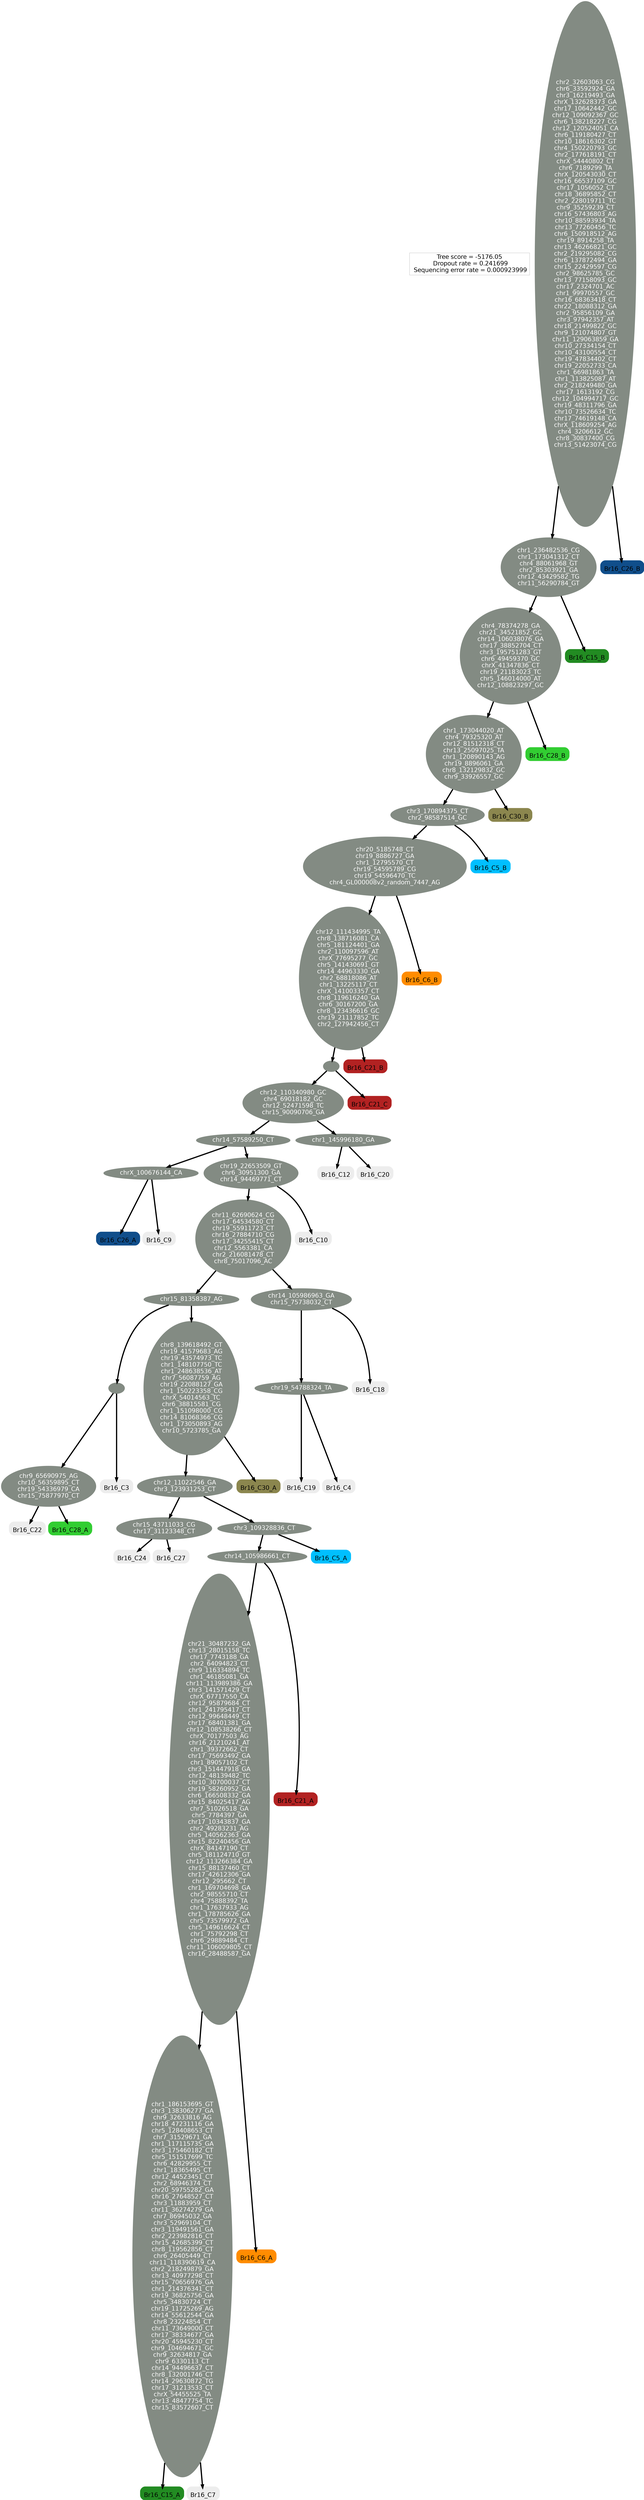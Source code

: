 digraph G {
node [color=gray, shape=box, fontcolor=black, fontsize=20, fontname=Helvetica];
scoreBox [label= "Tree score = -5176.05
 Dropout rate = 0.241699
 Sequencing error rate = 0.000923999"];
edge [penwidth=4];
node [color=honeydew4, style=filled, fontcolor=white, shape=oval];
27 [label="chr1_173044020_AT
chr4_79325320_AT
chr12_81512318_CT
chr13_25097025_TA
chr1_120890143_AG
chr19_8896061_GA
chr8_132129832_GC
chr9_33926557_GC
"];
28 [label="chr1_186153695_GT
chr3_138306277_GA
chr9_32633816_AG
chr18_47231116_GA
chr5_128408653_CT
chr7_31529671_GA
chr1_117115735_GA
chr3_175460182_CT
chr5_151517699_TC
chr6_42829955_CT
chr1_18365495_CT
chr12_44523451_CT
chr2_68946374_CT
chr20_59755282_GA
chr16_27648527_CT
chr3_11883959_CT
chr11_36274279_GA
chr7_86945032_GA
chr3_52969104_CT
chr3_119491561_GA
chr2_223982816_CT
chr15_42685399_CT
chr8_119562856_CT
chr6_26405449_CT
chr11_118390619_CA
chr2_218249879_GA
chr13_40977298_CT
chr15_70656976_GA
chr1_214376341_CT
chr19_36825756_GA
chr5_34830724_CT
chr19_11725269_AG
chr14_55612544_GA
chr8_23224854_CT
chr11_73649000_CT
chr17_38334677_GA
chr20_45945230_CT
chr9_104694671_GC
chr9_32634817_GA
chr9_6330113_CT
chr14_94496637_CT
chr8_132001746_CT
chr14_29630872_TG
chr17_31213533_CT
chrX_54455525_TA
chr13_48477754_TC
chr15_83572607_CT
"];
29 [label="chr9_65690975_AG
chr10_56359895_CT
chr19_54336979_CA
chr15_75877970_CT
"];
30 [label="chr14_105986661_CT
"];
31 [label="chr3_170894375_CT
chr2_98587514_GC
"];
32 [label="chr12_110340980_GC
chr4_69018182_GC
chr12_52471598_TC
chr15_90090706_GA
"];
33 [label="chr15_81358387_AG
"];
34 [label="chr20_5185748_CT
chr19_8886727_GA
chr1_12795570_CT
chr19_54595789_CG
chr19_54596470_TC
chr4_GL000008v2_random_7447_AG
"];
35 [label=""];
36 [label="chr11_62690624_CG
chr17_64534580_CT
chr19_55911723_CT
chr16_27884710_CG
chr17_34255415_CT
chr12_5563381_CA
chr2_216081478_CT
chr8_75017096_AC
"];
37 [label="chr12_111434995_TA
chr8_138716081_CA
chr5_181124401_GA
chr2_110097596_AT
chrX_77695277_GC
chr5_141430691_GT
chr14_44963330_GA
chr2_68818086_AT
chr1_13225117_CT
chrX_141003357_CT
chr8_119616240_GA
chr6_30167200_GA
chr8_123436616_GC
chr19_21117852_TC
chr2_127942456_CT
"];
38 [label="chr14_57589250_CT
"];
39 [label="chr19_54788324_TA
"];
40 [label=""];
41 [label="chr15_43711033_CG
chr17_31123348_CT
"];
42 [label="chrX_100676144_CA
"];
43 [label="chr14_105986963_GA
chr15_75738032_CT
"];
44 [label="chr12_11022546_GA
chr3_123931253_CT
"];
45 [label="chr3_109328836_CT
"];
46 [label="chr19_22653509_GT
chr6_30951300_GA
chr14_94469771_CT
"];
47 [label="chr8_139618492_GT
chr19_41579683_AG
chr19_43574973_TC
chr1_148107750_TC
chr1_248638536_AT
chr7_56087759_AG
chr19_22088127_GA
chr1_150223358_CG
chrX_54014563_TC
chr6_38815581_CG
chr1_151098000_CG
chr14_81068366_CG
chr1_173050893_AG
chr10_5723785_GA
"];
48 [label="chr1_145996180_GA
"];
49 [label="chr1_236482536_CG
chr1_173041312_CT
chr4_88061968_GT
chr2_85303921_GA
chr12_43429582_TG
chr11_56290784_GT
"];
50 [label="chr21_30487232_GA
chr13_28015158_TC
chr17_7743188_GA
chr2_64094823_CT
chr9_116334894_TC
chr1_46185081_GA
chr11_113989386_GA
chr3_141571429_CT
chrX_67717550_CA
chr12_95879684_CT
chr1_241795417_CT
chr12_99648449_CT
chr17_68401381_GA
chr12_108538266_CT
chrX_70177503_AG
chr16_21210241_AT
chr1_39372662_CT
chr17_75693492_GA
chr1_89057102_CT
chr3_151447918_GA
chr12_48139482_TC
chr10_30700037_CT
chr19_58260952_GA
chr6_166508332_GA
chr15_84025417_AG
chr7_51026518_GA
chr5_7784397_GA
chr17_10343837_GA
chr2_49283231_AG
chr5_140562363_GA
chr15_82240456_GA
chrX_84147190_CT
chr5_181124710_GT
chr12_113266384_GA
chr15_88137460_CT
chr17_42612306_GA
chr12_295662_CT
chr1_169704698_GA
chr2_98555710_CT
chr4_75888392_TA
chr1_17637933_AG
chr1_178785626_GA
chr5_73579972_GA
chr5_149616624_CT
chr1_75792298_CT
chr6_29889484_CT
chr11_106009805_CT
chr16_28488587_GA
"];
51 [label="chr4_78374278_GA
chr21_34521852_GC
chr14_106038076_GA
chr17_38852704_CT
chr3_195751283_GT
chr6_49459370_GC
chrX_41347836_CT
chr19_21183023_TC
chr5_146014000_AT
chr12_108823297_GC
"];
52 [label="chr2_32603063_CG
chr6_33592924_GA
chr3_16219493_GA
chrX_132628373_GA
chr17_10642442_GC
chr12_109092367_GC
chr6_138218227_CG
chr12_120524051_CA
chr6_119180427_CT
chr10_18616302_GT
chr4_150220793_GC
chr2_177618191_CT
chrX_54440802_CT
chr6_7189299_TA
chrX_120543030_CT
chr16_66537109_GC
chr17_1056052_CT
chr18_36895852_CT
chr2_228019711_TC
chr9_35259239_CT
chr16_57436803_AG
chr10_88593934_TA
chr13_77260456_TC
chr6_150918512_AG
chr19_8914258_TA
chr13_46266821_GC
chr2_219295082_CG
chr6_137872494_GA
chr15_22429597_CG
chr2_98625785_GC
chr13_77158093_GC
chr17_2324701_AC
chr1_99970557_GC
chr16_68363418_CT
chr22_18088312_GA
chr2_95856109_GA
chr3_97942357_AT
chr18_21499822_GC
chr9_121074807_GT
chr11_129063859_GA
chr10_27334154_CT
chr10_43100554_CT
chr19_47834402_CT
chr19_22052733_CA
chr1_66981863_TA
chr1_113825087_AT
chr2_218249480_GA
chr17_1613192_CG
chr12_104994717_GC
chr19_48311796_GA
chr10_73526634_TC
chr17_74619148_CA
chrX_118609254_AG
chr4_3206612_GC
chr8_30837400_CG
chr13_51423074_CG
"];
node [fontname=helvetica,fontcolor=black,shape="box",penwidth=10,style="rounded,filled,bold",imagepos="bc",imagescale=true, labelloc=b]; 
0[color=gray93,label="Br16_C10",fillcolor=gray93,image="../CTC-cluster-icons/cluster_1-0.png"];
1[color=gray93,label="Br16_C12",fillcolor=gray93,image="../CTC-cluster-icons/cluster_1-0.png"];
2[color=forestgreen,label="Br16_C15_A",fillcolor=forestgreen,image="../CTC-cluster-icons/cluster_2-0.png"];
3[color=forestgreen,label="Br16_C15_B",fillcolor=forestgreen,image="../CTC-cluster-icons/cluster_2-0.png"];
4[color=gray93,label="Br16_C18",fillcolor=gray93,image="../CTC-cluster-icons/cluster_1-0.png"];
5[color=gray93,label="Br16_C19",fillcolor=gray93,image="../CTC-cluster-icons/cluster_1-0.png"];
6[color=gray93,label="Br16_C20",fillcolor=gray93,image="../CTC-cluster-icons/cluster_1-0.png"];
7[color=firebrick,label="Br16_C21_A",fillcolor=firebrick,image="../CTC-cluster-icons/cluster_3-0.png"];
8[color=firebrick,label="Br16_C21_B",fillcolor=firebrick,image="../CTC-cluster-icons/cluster_3-0.png"];
9[color=firebrick,label="Br16_C21_C",fillcolor=firebrick,image="../CTC-cluster-icons/cluster_3-0.png"];
10[color=gray93,label="Br16_C22",fillcolor=gray93,image="../CTC-cluster-icons/cluster_1-0.png"];
11[color=gray93,label="Br16_C24",fillcolor=gray93,image="../CTC-cluster-icons/cluster_1-0.png"];
12[color=dodgerblue4,label="Br16_C26_A",fillcolor=dodgerblue4,image="../CTC-cluster-icons/cluster_2-0.png"];
13[color=dodgerblue4,label="Br16_C26_B",fillcolor=dodgerblue4,image="../CTC-cluster-icons/cluster_2-0.png"];
14[color=gray93,label="Br16_C27",fillcolor=gray93,image="../CTC-cluster-icons/cluster_1-0.png"];
15[color=limegreen,label="Br16_C28_A",fillcolor=limegreen,image="../CTC-cluster-icons/cluster_2-0.png"];
16[color=limegreen,label="Br16_C28_B",fillcolor=limegreen,image="../CTC-cluster-icons/cluster_2-0.png"];
17[color=gray93,label="Br16_C3",fillcolor=gray93,image="../CTC-cluster-icons/cluster_1-0.png"];
18[color=khaki4,label="Br16_C30_A",fillcolor=khaki4,image="../CTC-cluster-icons/cluster_2-0.png"];
19[color=khaki4,label="Br16_C30_B",fillcolor=khaki4,image="../CTC-cluster-icons/cluster_2-0.png"];
20[color=gray93,label="Br16_C4",fillcolor=gray93,image="../CTC-cluster-icons/cluster_1-0.png"];
21[color=deepskyblue,label="Br16_C5_A",fillcolor=deepskyblue,image="../CTC-cluster-icons/cluster_2-0.png"];
22[color=deepskyblue,label="Br16_C5_B",fillcolor=deepskyblue,image="../CTC-cluster-icons/cluster_2-0.png"];
23[color=darkorange,label="Br16_C6_A",fillcolor=darkorange,image="../CTC-cluster-icons/cluster_2-0.png"];
24[color=darkorange,label="Br16_C6_B",fillcolor=darkorange,image="../CTC-cluster-icons/cluster_2-0.png"];
25[color=gray93,label="Br16_C7",fillcolor=gray93,image="../CTC-cluster-icons/cluster_1-0.png"];
26[color=gray93,label="Br16_C9",fillcolor=gray93,image="../CTC-cluster-icons/cluster_1-0.png"];
46 -> 0;
48 -> 1;
28 -> 2;
49 -> 3;
43 -> 4;
39 -> 5;
48 -> 6;
30 -> 7;
37 -> 8;
40 -> 9;
29 -> 10;
41 -> 11;
42 -> 12;
52 -> 13;
41 -> 14;
29 -> 15;
51 -> 16;
35 -> 17;
47 -> 18;
27 -> 19;
39 -> 20;
45 -> 21;
31 -> 22;
50 -> 23;
34 -> 24;
28 -> 25;
42 -> 26;
51 -> 27;
50 -> 28;
35 -> 29;
45 -> 30;
27 -> 31;
40 -> 32;
36 -> 33;
31 -> 34;
33 -> 35;
46 -> 36;
34 -> 37;
32 -> 38;
43 -> 39;
37 -> 40;
44 -> 41;
38 -> 42;
36 -> 43;
47 -> 44;
44 -> 45;
38 -> 46;
33 -> 47;
32 -> 48;
52 -> 49;
30 -> 50;
49 -> 51;
}
